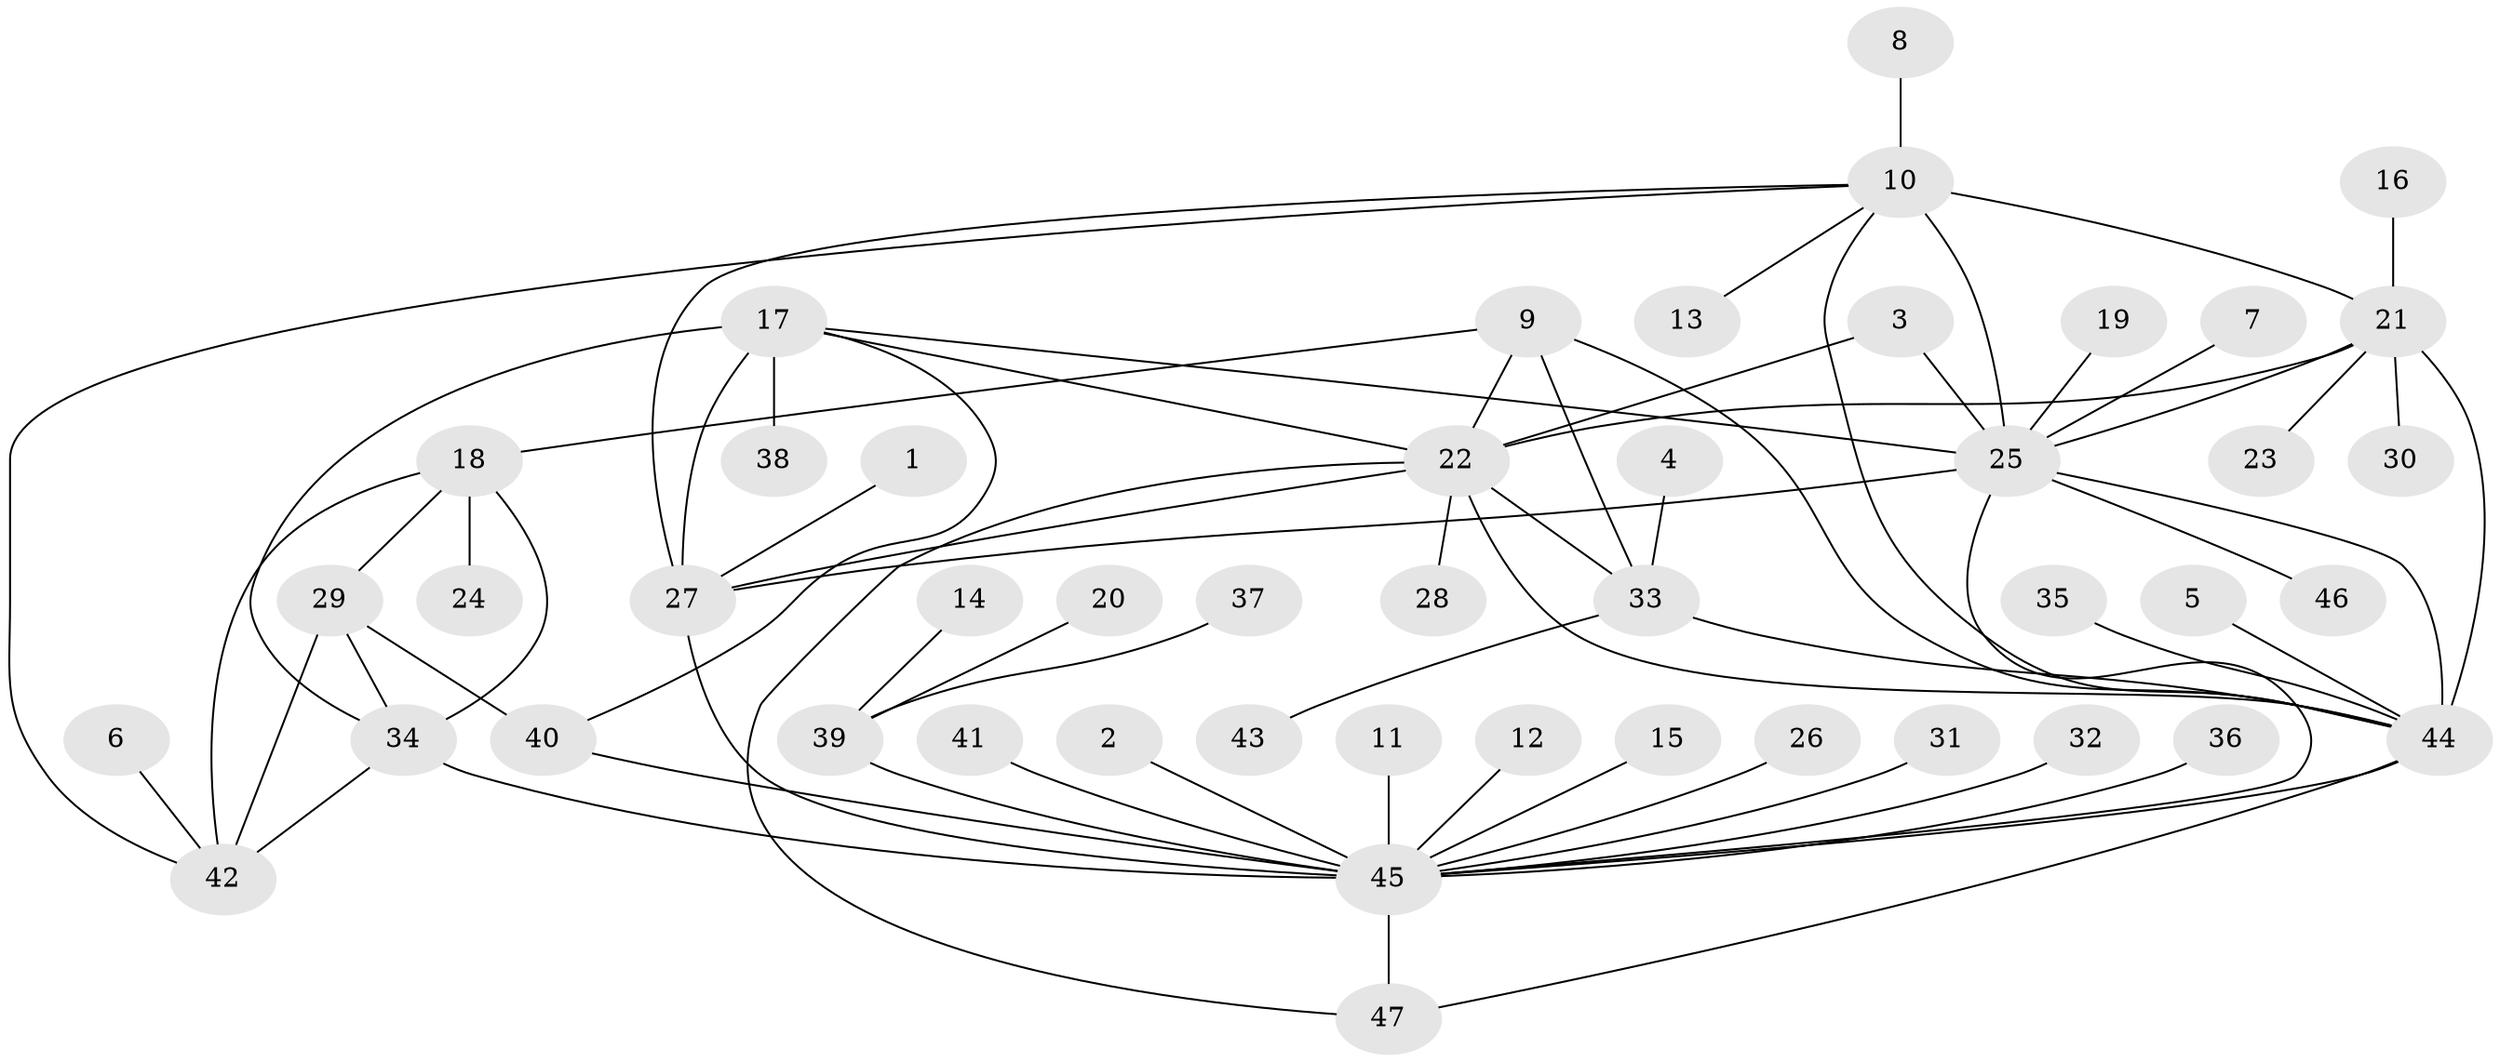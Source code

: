 // original degree distribution, {8: 0.03260869565217391, 6: 0.05434782608695652, 12: 0.021739130434782608, 7: 0.06521739130434782, 9: 0.010869565217391304, 4: 0.03260869565217391, 11: 0.010869565217391304, 5: 0.010869565217391304, 1: 0.5760869565217391, 2: 0.16304347826086957, 3: 0.021739130434782608}
// Generated by graph-tools (version 1.1) at 2025/50/03/09/25 03:50:31]
// undirected, 47 vertices, 70 edges
graph export_dot {
graph [start="1"]
  node [color=gray90,style=filled];
  1;
  2;
  3;
  4;
  5;
  6;
  7;
  8;
  9;
  10;
  11;
  12;
  13;
  14;
  15;
  16;
  17;
  18;
  19;
  20;
  21;
  22;
  23;
  24;
  25;
  26;
  27;
  28;
  29;
  30;
  31;
  32;
  33;
  34;
  35;
  36;
  37;
  38;
  39;
  40;
  41;
  42;
  43;
  44;
  45;
  46;
  47;
  1 -- 27 [weight=1.0];
  2 -- 45 [weight=1.0];
  3 -- 22 [weight=1.0];
  3 -- 25 [weight=1.0];
  4 -- 33 [weight=1.0];
  5 -- 44 [weight=1.0];
  6 -- 42 [weight=1.0];
  7 -- 25 [weight=1.0];
  8 -- 10 [weight=1.0];
  9 -- 18 [weight=1.0];
  9 -- 22 [weight=1.0];
  9 -- 33 [weight=1.0];
  9 -- 44 [weight=1.0];
  10 -- 13 [weight=1.0];
  10 -- 21 [weight=2.0];
  10 -- 25 [weight=2.0];
  10 -- 27 [weight=1.0];
  10 -- 42 [weight=1.0];
  10 -- 44 [weight=1.0];
  11 -- 45 [weight=1.0];
  12 -- 45 [weight=1.0];
  14 -- 39 [weight=1.0];
  15 -- 45 [weight=1.0];
  16 -- 21 [weight=1.0];
  17 -- 22 [weight=1.0];
  17 -- 25 [weight=1.0];
  17 -- 27 [weight=2.0];
  17 -- 34 [weight=1.0];
  17 -- 38 [weight=1.0];
  17 -- 40 [weight=1.0];
  18 -- 24 [weight=1.0];
  18 -- 29 [weight=1.0];
  18 -- 34 [weight=1.0];
  18 -- 42 [weight=1.0];
  19 -- 25 [weight=1.0];
  20 -- 39 [weight=1.0];
  21 -- 22 [weight=1.0];
  21 -- 23 [weight=1.0];
  21 -- 25 [weight=1.0];
  21 -- 30 [weight=1.0];
  21 -- 44 [weight=1.0];
  22 -- 27 [weight=2.0];
  22 -- 28 [weight=1.0];
  22 -- 33 [weight=1.0];
  22 -- 44 [weight=2.0];
  22 -- 47 [weight=1.0];
  25 -- 27 [weight=1.0];
  25 -- 44 [weight=1.0];
  25 -- 45 [weight=1.0];
  25 -- 46 [weight=1.0];
  26 -- 45 [weight=1.0];
  27 -- 45 [weight=1.0];
  29 -- 34 [weight=1.0];
  29 -- 40 [weight=1.0];
  29 -- 42 [weight=1.0];
  31 -- 45 [weight=1.0];
  32 -- 45 [weight=1.0];
  33 -- 43 [weight=1.0];
  33 -- 44 [weight=1.0];
  34 -- 42 [weight=1.0];
  34 -- 45 [weight=1.0];
  35 -- 44 [weight=1.0];
  36 -- 45 [weight=1.0];
  37 -- 39 [weight=1.0];
  39 -- 45 [weight=3.0];
  40 -- 45 [weight=1.0];
  41 -- 45 [weight=1.0];
  44 -- 45 [weight=1.0];
  44 -- 47 [weight=1.0];
  45 -- 47 [weight=1.0];
}
